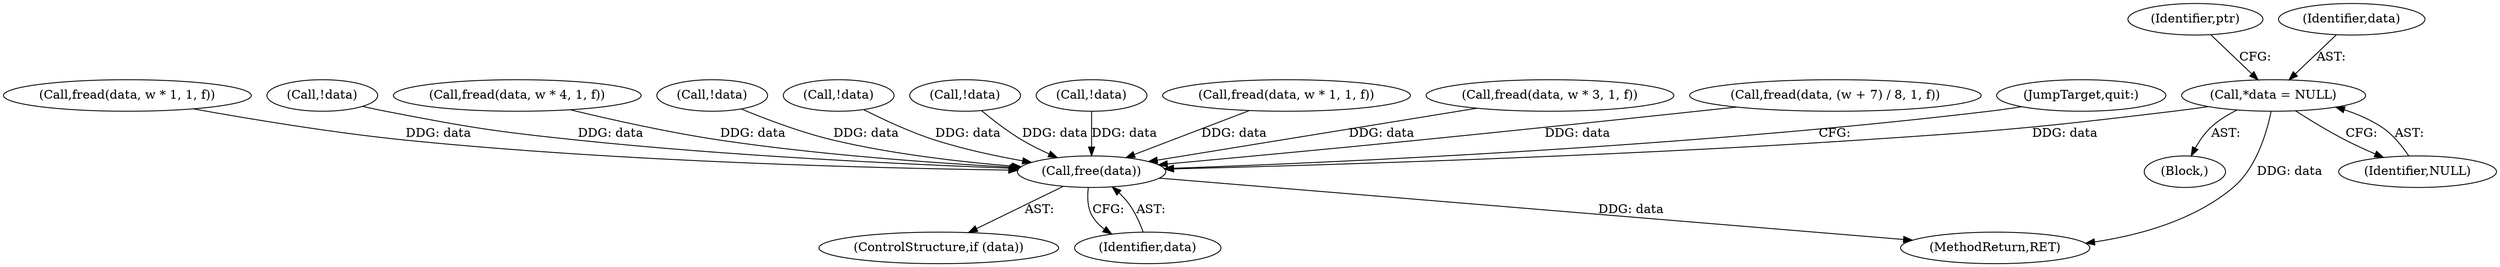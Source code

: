 digraph "0_enlightment_c21beaf1780cf3ca291735ae7d58a3dde63277a2@pointer" {
"1000394" [label="(Call,*data = NULL)"];
"1001763" [label="(Call,free(data))"];
"1001473" [label="(Call,fread(data, w * 1, 1, f))"];
"1000394" [label="(Call,*data = NULL)"];
"1000392" [label="(Block,)"];
"1001770" [label="(MethodReturn,RET)"];
"1001761" [label="(ControlStructure,if (data))"];
"1001596" [label="(Call,!data)"];
"1001616" [label="(Call,fread(data, w * 4, 1, f))"];
"1001453" [label="(Call,!data)"];
"1000399" [label="(Identifier,ptr)"];
"1001304" [label="(Call,!data)"];
"1001045" [label="(Call,!data)"];
"1001157" [label="(Call,!data)"];
"1001177" [label="(Call,fread(data, w * 1, 1, f))"];
"1001324" [label="(Call,fread(data, w * 3, 1, f))"];
"1001065" [label="(Call,fread(data, (w + 7) / 8, 1, f))"];
"1001765" [label="(JumpTarget,quit:)"];
"1000395" [label="(Identifier,data)"];
"1001764" [label="(Identifier,data)"];
"1001763" [label="(Call,free(data))"];
"1000396" [label="(Identifier,NULL)"];
"1000394" -> "1000392"  [label="AST: "];
"1000394" -> "1000396"  [label="CFG: "];
"1000395" -> "1000394"  [label="AST: "];
"1000396" -> "1000394"  [label="AST: "];
"1000399" -> "1000394"  [label="CFG: "];
"1000394" -> "1001770"  [label="DDG: data"];
"1000394" -> "1001763"  [label="DDG: data"];
"1001763" -> "1001761"  [label="AST: "];
"1001763" -> "1001764"  [label="CFG: "];
"1001764" -> "1001763"  [label="AST: "];
"1001765" -> "1001763"  [label="CFG: "];
"1001763" -> "1001770"  [label="DDG: data"];
"1001177" -> "1001763"  [label="DDG: data"];
"1001065" -> "1001763"  [label="DDG: data"];
"1001473" -> "1001763"  [label="DDG: data"];
"1001596" -> "1001763"  [label="DDG: data"];
"1001616" -> "1001763"  [label="DDG: data"];
"1001453" -> "1001763"  [label="DDG: data"];
"1001304" -> "1001763"  [label="DDG: data"];
"1001045" -> "1001763"  [label="DDG: data"];
"1001157" -> "1001763"  [label="DDG: data"];
"1001324" -> "1001763"  [label="DDG: data"];
}
